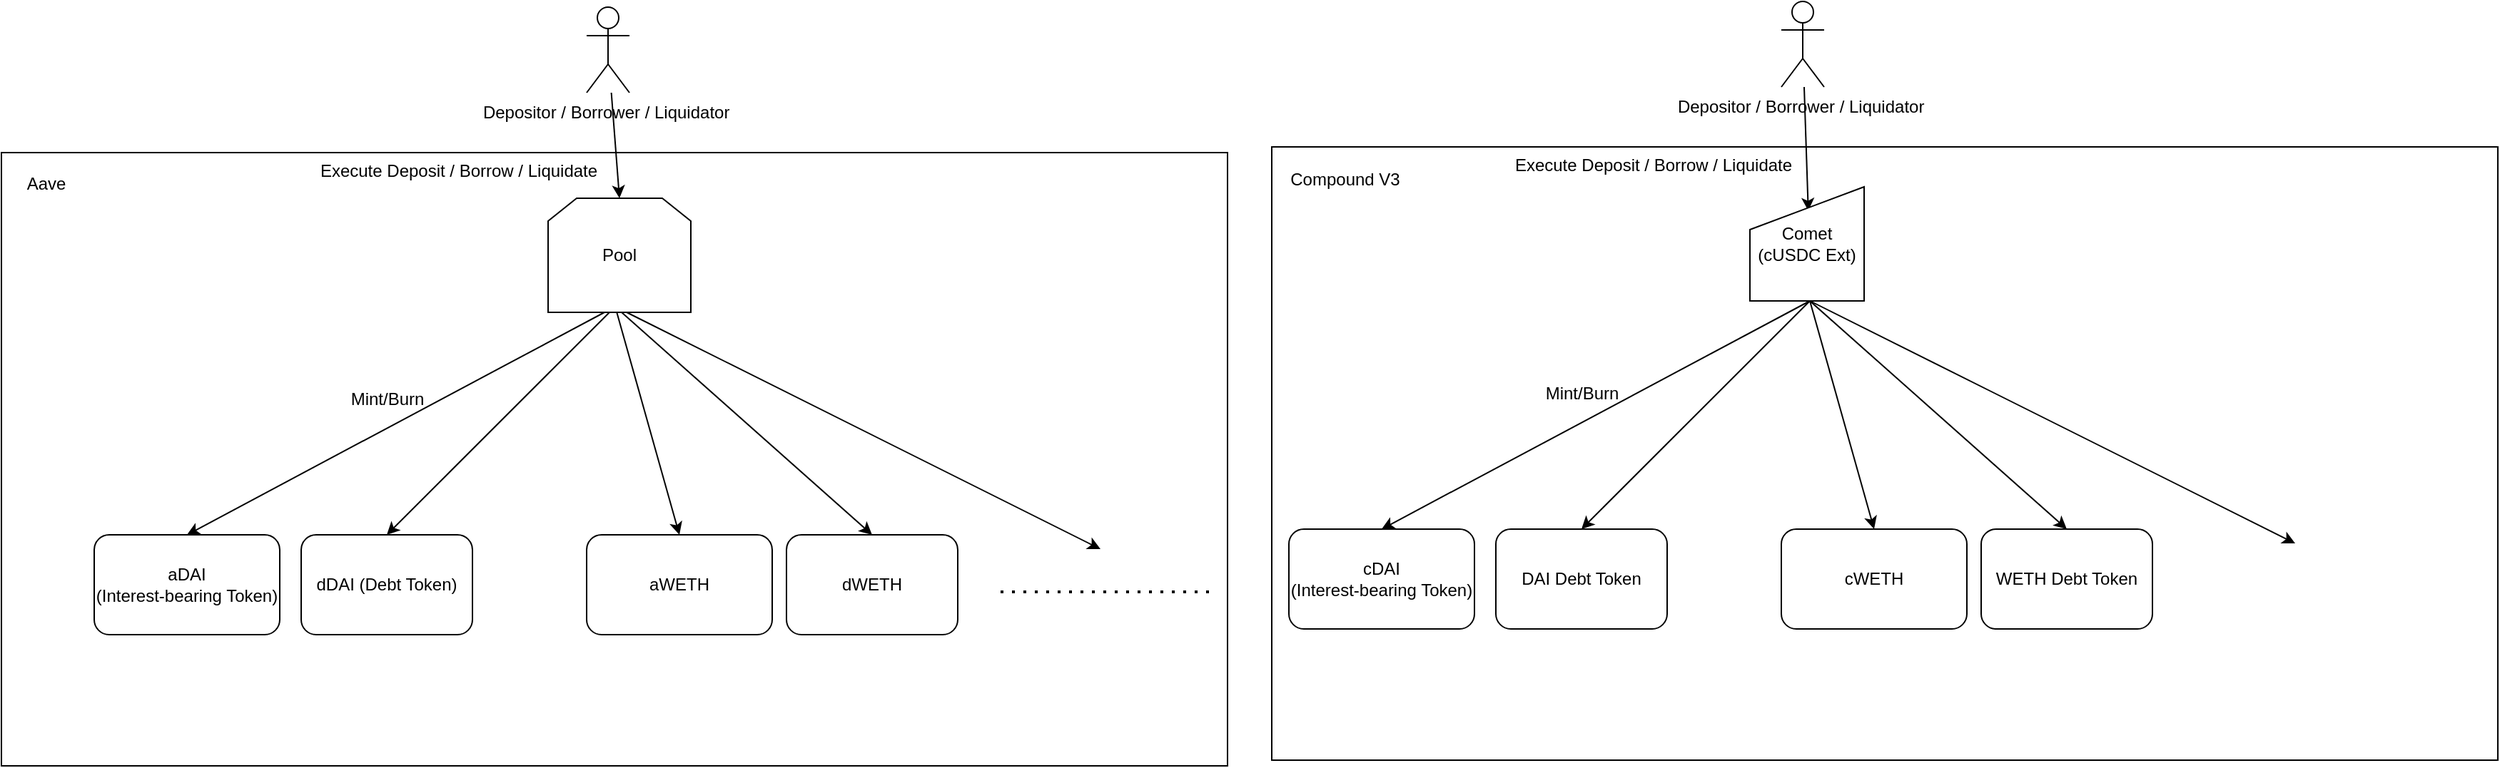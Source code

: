 <mxfile scale="1" border="5">
    <diagram id="HGQegj_iN1D93pv4uDcK" name="aave/compound">
        <mxGraphModel dx="1539" dy="1981" grid="0" gridSize="10" guides="1" tooltips="1" connect="1" arrows="1" fold="1" page="1" pageScale="1" pageWidth="827" pageHeight="1169" math="0" shadow="0">
            <root>
                <mxCell id="0"/>
                <mxCell id="1" parent="0"/>
                <mxCell id="hUUiyXp1XlRsCkL6jOl7-28" value="" style="rounded=0;whiteSpace=wrap;html=1;" parent="1" vertex="1">
                    <mxGeometry x="920" y="78" width="859" height="430" as="geometry"/>
                </mxCell>
                <mxCell id="hUUiyXp1XlRsCkL6jOl7-27" value="" style="rounded=0;whiteSpace=wrap;html=1;" parent="1" vertex="1">
                    <mxGeometry x="30" y="82" width="859" height="430" as="geometry"/>
                </mxCell>
                <mxCell id="9" style="edgeStyle=none;html=1;entryX=0.5;entryY=0;entryDx=0;entryDy=0;exitX=0.5;exitY=1;exitDx=0;exitDy=0;" parent="1" target="6" edge="1">
                    <mxGeometry relative="1" as="geometry">
                        <mxPoint x="250" y="320" as="targetPoint"/>
                        <mxPoint x="460.0" y="190" as="sourcePoint"/>
                    </mxGeometry>
                </mxCell>
                <mxCell id="RZ9ShnjNBvvXDEhur2GW-13" style="edgeStyle=none;html=1;entryX=0.5;entryY=0;entryDx=0;entryDy=0;" parent="1" target="RZ9ShnjNBvvXDEhur2GW-12" edge="1">
                    <mxGeometry relative="1" as="geometry">
                        <mxPoint x="460" y="190" as="sourcePoint"/>
                    </mxGeometry>
                </mxCell>
                <mxCell id="RZ9ShnjNBvvXDEhur2GW-14" style="edgeStyle=none;html=1;entryX=0.5;entryY=0;entryDx=0;entryDy=0;exitX=0.5;exitY=1;exitDx=0;exitDy=0;" parent="1" target="RZ9ShnjNBvvXDEhur2GW-11" edge="1">
                    <mxGeometry relative="1" as="geometry">
                        <mxPoint x="460.0" y="190" as="sourcePoint"/>
                    </mxGeometry>
                </mxCell>
                <mxCell id="RZ9ShnjNBvvXDEhur2GW-16" style="edgeStyle=none;html=1;exitX=0.5;exitY=1;exitDx=0;exitDy=0;" parent="1" edge="1">
                    <mxGeometry relative="1" as="geometry">
                        <mxPoint x="800" y="360" as="targetPoint"/>
                        <mxPoint x="460.0" y="190" as="sourcePoint"/>
                    </mxGeometry>
                </mxCell>
                <mxCell id="6" value="aDAI &lt;br&gt;(Interest-bearing Token)" style="rounded=1;whiteSpace=wrap;html=1;" parent="1" vertex="1">
                    <mxGeometry x="95" y="350" width="130" height="70" as="geometry"/>
                </mxCell>
                <mxCell id="7" value="dDAI (Debt Token)" style="rounded=1;whiteSpace=wrap;html=1;" parent="1" vertex="1">
                    <mxGeometry x="240" y="350" width="120" height="70" as="geometry"/>
                </mxCell>
                <mxCell id="11" style="edgeStyle=none;html=1;entryX=0.5;entryY=0;entryDx=0;entryDy=0;exitX=0.5;exitY=1;exitDx=0;exitDy=0;" parent="1" target="7" edge="1">
                    <mxGeometry relative="1" as="geometry">
                        <mxPoint x="170" y="360" as="targetPoint"/>
                        <mxPoint x="460.0" y="190" as="sourcePoint"/>
                    </mxGeometry>
                </mxCell>
                <mxCell id="RZ9ShnjNBvvXDEhur2GW-11" value="dWETH" style="rounded=1;whiteSpace=wrap;html=1;" parent="1" vertex="1">
                    <mxGeometry x="580" y="350" width="120" height="70" as="geometry"/>
                </mxCell>
                <mxCell id="RZ9ShnjNBvvXDEhur2GW-12" value="aWETH" style="rounded=1;whiteSpace=wrap;html=1;" parent="1" vertex="1">
                    <mxGeometry x="440" y="350" width="130" height="70" as="geometry"/>
                </mxCell>
                <mxCell id="RZ9ShnjNBvvXDEhur2GW-17" value="" style="endArrow=none;dashed=1;html=1;dashPattern=1 3;strokeWidth=2;" parent="1" edge="1">
                    <mxGeometry width="50" height="50" relative="1" as="geometry">
                        <mxPoint x="730" y="390" as="sourcePoint"/>
                        <mxPoint x="880" y="390" as="targetPoint"/>
                    </mxGeometry>
                </mxCell>
                <mxCell id="vRZVbyO68PAG42IhnFJH-11" value="Mint/Burn" style="text;html=1;align=center;verticalAlign=middle;resizable=0;points=[];autosize=1;strokeColor=none;fillColor=none;" parent="1" vertex="1">
                    <mxGeometry x="265" y="240" width="70" height="30" as="geometry"/>
                </mxCell>
                <mxCell id="3zcZatXE8w60TISH5Kob-14" value="" style="edgeStyle=none;html=1;entryX=0.5;entryY=0;entryDx=0;entryDy=0;" parent="1" source="3zcZatXE8w60TISH5Kob-11" target="hUUiyXp1XlRsCkL6jOl7-31" edge="1">
                    <mxGeometry relative="1" as="geometry">
                        <mxPoint x="459" y="130" as="targetPoint"/>
                    </mxGeometry>
                </mxCell>
                <mxCell id="3zcZatXE8w60TISH5Kob-11" value="Depositor / Borrower / Liquidator&amp;nbsp;" style="shape=umlActor;verticalLabelPosition=bottom;verticalAlign=top;html=1;outlineConnect=0;" parent="1" vertex="1">
                    <mxGeometry x="440" y="-20" width="30" height="60" as="geometry"/>
                </mxCell>
                <mxCell id="3zcZatXE8w60TISH5Kob-15" value="Execute Deposit / Borrow / Liquidate" style="text;html=1;align=center;verticalAlign=middle;resizable=0;points=[];autosize=1;strokeColor=none;fillColor=none;" parent="1" vertex="1">
                    <mxGeometry x="240" y="80" width="220" height="30" as="geometry"/>
                </mxCell>
                <mxCell id="hUUiyXp1XlRsCkL6jOl7-11" style="edgeStyle=none;html=1;entryX=0.5;entryY=0;entryDx=0;entryDy=0;exitX=0.5;exitY=1;exitDx=0;exitDy=0;" parent="1" target="hUUiyXp1XlRsCkL6jOl7-16" edge="1">
                    <mxGeometry relative="1" as="geometry">
                        <mxPoint x="1087" y="316" as="targetPoint"/>
                        <mxPoint x="1297" y="186" as="sourcePoint"/>
                    </mxGeometry>
                </mxCell>
                <mxCell id="hUUiyXp1XlRsCkL6jOl7-12" style="edgeStyle=none;html=1;entryX=0.5;entryY=0;entryDx=0;entryDy=0;" parent="1" target="hUUiyXp1XlRsCkL6jOl7-20" edge="1">
                    <mxGeometry relative="1" as="geometry">
                        <mxPoint x="1297.0" y="186" as="sourcePoint"/>
                    </mxGeometry>
                </mxCell>
                <mxCell id="hUUiyXp1XlRsCkL6jOl7-13" style="edgeStyle=none;html=1;entryX=0.5;entryY=0;entryDx=0;entryDy=0;exitX=0.5;exitY=1;exitDx=0;exitDy=0;" parent="1" target="hUUiyXp1XlRsCkL6jOl7-19" edge="1">
                    <mxGeometry relative="1" as="geometry">
                        <mxPoint x="1297" y="186" as="sourcePoint"/>
                    </mxGeometry>
                </mxCell>
                <mxCell id="hUUiyXp1XlRsCkL6jOl7-14" style="edgeStyle=none;html=1;exitX=0.5;exitY=1;exitDx=0;exitDy=0;" parent="1" edge="1">
                    <mxGeometry relative="1" as="geometry">
                        <mxPoint x="1637" y="356" as="targetPoint"/>
                        <mxPoint x="1297" y="186" as="sourcePoint"/>
                    </mxGeometry>
                </mxCell>
                <mxCell id="hUUiyXp1XlRsCkL6jOl7-16" value="cDAI &lt;br&gt;(Interest-bearing Token)" style="rounded=1;whiteSpace=wrap;html=1;" parent="1" vertex="1">
                    <mxGeometry x="932" y="346" width="130" height="70" as="geometry"/>
                </mxCell>
                <mxCell id="hUUiyXp1XlRsCkL6jOl7-17" value="DAI Debt Token" style="rounded=1;whiteSpace=wrap;html=1;" parent="1" vertex="1">
                    <mxGeometry x="1077" y="346" width="120" height="70" as="geometry"/>
                </mxCell>
                <mxCell id="hUUiyXp1XlRsCkL6jOl7-18" style="edgeStyle=none;html=1;entryX=0.5;entryY=0;entryDx=0;entryDy=0;exitX=0.5;exitY=1;exitDx=0;exitDy=0;" parent="1" target="hUUiyXp1XlRsCkL6jOl7-17" edge="1">
                    <mxGeometry relative="1" as="geometry">
                        <mxPoint x="1007" y="356" as="targetPoint"/>
                        <mxPoint x="1297" y="186" as="sourcePoint"/>
                    </mxGeometry>
                </mxCell>
                <mxCell id="hUUiyXp1XlRsCkL6jOl7-19" value="WETH Debt Token" style="rounded=1;whiteSpace=wrap;html=1;" parent="1" vertex="1">
                    <mxGeometry x="1417" y="346" width="120" height="70" as="geometry"/>
                </mxCell>
                <mxCell id="hUUiyXp1XlRsCkL6jOl7-20" value="cWETH" style="rounded=1;whiteSpace=wrap;html=1;" parent="1" vertex="1">
                    <mxGeometry x="1277" y="346" width="130" height="70" as="geometry"/>
                </mxCell>
                <mxCell id="hUUiyXp1XlRsCkL6jOl7-21" value="Mint/Burn" style="text;html=1;align=center;verticalAlign=middle;resizable=0;points=[];autosize=1;strokeColor=none;fillColor=none;" parent="1" vertex="1">
                    <mxGeometry x="1102" y="236" width="70" height="30" as="geometry"/>
                </mxCell>
                <mxCell id="hUUiyXp1XlRsCkL6jOl7-23" value="" style="edgeStyle=none;html=1;entryX=0.511;entryY=0.21;entryDx=0;entryDy=0;entryPerimeter=0;" parent="1" source="hUUiyXp1XlRsCkL6jOl7-24" target="hUUiyXp1XlRsCkL6jOl7-35" edge="1">
                    <mxGeometry relative="1" as="geometry">
                        <mxPoint x="1296" y="126" as="targetPoint"/>
                    </mxGeometry>
                </mxCell>
                <mxCell id="hUUiyXp1XlRsCkL6jOl7-24" value="Depositor / Borrower / Liquidator&amp;nbsp;" style="shape=umlActor;verticalLabelPosition=bottom;verticalAlign=top;html=1;outlineConnect=0;" parent="1" vertex="1">
                    <mxGeometry x="1277" y="-24" width="30" height="60" as="geometry"/>
                </mxCell>
                <mxCell id="hUUiyXp1XlRsCkL6jOl7-25" value="Execute Deposit / Borrow / Liquidate" style="text;html=1;align=center;verticalAlign=middle;resizable=0;points=[];autosize=1;strokeColor=none;fillColor=none;" parent="1" vertex="1">
                    <mxGeometry x="1077" y="76" width="220" height="30" as="geometry"/>
                </mxCell>
                <mxCell id="hUUiyXp1XlRsCkL6jOl7-26" value="Aave" style="text;html=1;align=center;verticalAlign=middle;resizable=0;points=[];autosize=1;strokeColor=none;fillColor=none;" parent="1" vertex="1">
                    <mxGeometry x="38" y="91" width="45" height="26" as="geometry"/>
                </mxCell>
                <mxCell id="hUUiyXp1XlRsCkL6jOl7-29" value="Compound V3" style="text;html=1;align=center;verticalAlign=middle;resizable=0;points=[];autosize=1;strokeColor=none;fillColor=none;" parent="1" vertex="1">
                    <mxGeometry x="923" y="88" width="95" height="26" as="geometry"/>
                </mxCell>
                <mxCell id="hUUiyXp1XlRsCkL6jOl7-31" value="Pool" style="shape=loopLimit;whiteSpace=wrap;html=1;" parent="1" vertex="1">
                    <mxGeometry x="413" y="114" width="100" height="80" as="geometry"/>
                </mxCell>
                <mxCell id="hUUiyXp1XlRsCkL6jOl7-35" value="Comet (cUSDC Ext)" style="shape=manualInput;whiteSpace=wrap;html=1;" parent="1" vertex="1">
                    <mxGeometry x="1255" y="106" width="80" height="80" as="geometry"/>
                </mxCell>
            </root>
        </mxGraphModel>
    </diagram>
    <diagram id="HIgVIsyKfz8McZVa9hTo" name="erc4626">
        <mxGraphModel dx="1154" dy="609" grid="1" gridSize="10" guides="1" tooltips="1" connect="1" arrows="1" fold="1" page="1" pageScale="1" pageWidth="827" pageHeight="1169" math="0" shadow="0">
            <root>
                <mxCell id="0"/>
                <mxCell id="1" parent="0"/>
            </root>
        </mxGraphModel>
    </diagram>
    <diagram id="4JiHSe_HXGlTqya4tsxp" name="borrowing-aggregator">
        <mxGraphModel dx="2449" dy="2184" grid="1" gridSize="10" guides="1" tooltips="1" connect="1" arrows="1" fold="1" page="1" pageScale="1" pageWidth="827" pageHeight="1169" math="0" shadow="0">
            <root>
                <mxCell id="0"/>
                <mxCell id="1" parent="0"/>
                <mxCell id="WHNlwzRMfL49cXGA43YR-15" value="" style="rounded=0;whiteSpace=wrap;html=1;" vertex="1" parent="1">
                    <mxGeometry x="55" y="240" width="1045" height="690" as="geometry"/>
                </mxCell>
                <mxCell id="WHNlwzRMfL49cXGA43YR-23" value="" style="rounded=0;whiteSpace=wrap;html=1;" vertex="1" parent="1">
                    <mxGeometry x="540" y="600" width="390" height="310" as="geometry"/>
                </mxCell>
                <mxCell id="WHNlwzRMfL49cXGA43YR-24" value="Aave V3" style="text;html=1;align=center;verticalAlign=middle;resizable=0;points=[];autosize=1;strokeColor=none;fillColor=none;" vertex="1" parent="1">
                    <mxGeometry x="555" y="615" width="70" height="30" as="geometry"/>
                </mxCell>
                <mxCell id="WHNlwzRMfL49cXGA43YR-21" value="" style="rounded=0;whiteSpace=wrap;html=1;" vertex="1" parent="1">
                    <mxGeometry x="130" y="600" width="390" height="310" as="geometry"/>
                </mxCell>
                <mxCell id="WHNlwzRMfL49cXGA43YR-2" style="edgeStyle=none;html=1;entryX=0.5;entryY=0;entryDx=0;entryDy=0;" edge="1" parent="1" source="97NghZ7lzHSOVYeGn4HH-1" target="97NghZ7lzHSOVYeGn4HH-3">
                    <mxGeometry relative="1" as="geometry"/>
                </mxCell>
                <mxCell id="97NghZ7lzHSOVYeGn4HH-1" value="AaveV3 wrapper" style="rounded=0;whiteSpace=wrap;html=1;" vertex="1" parent="1">
                    <mxGeometry x="643" y="490" width="120" height="60" as="geometry"/>
                </mxCell>
                <mxCell id="WHNlwzRMfL49cXGA43YR-5" style="edgeStyle=none;html=1;entryX=0.5;entryY=0;entryDx=0;entryDy=0;" edge="1" parent="1" source="97NghZ7lzHSOVYeGn4HH-2" target="97NghZ7lzHSOVYeGn4HH-4">
                    <mxGeometry relative="1" as="geometry"/>
                </mxCell>
                <mxCell id="97NghZ7lzHSOVYeGn4HH-2" value="CompoundV3 wrapper" style="rounded=0;whiteSpace=wrap;html=1;" vertex="1" parent="1">
                    <mxGeometry x="260" y="490" width="120" height="60" as="geometry"/>
                </mxCell>
                <mxCell id="WHNlwzRMfL49cXGA43YR-3" style="edgeStyle=none;html=1;entryX=0.5;entryY=0;entryDx=0;entryDy=0;" edge="1" parent="1" source="97NghZ7lzHSOVYeGn4HH-3" target="ppjegL5tvGdDO8LhmPoS-1">
                    <mxGeometry relative="1" as="geometry"/>
                </mxCell>
                <mxCell id="WHNlwzRMfL49cXGA43YR-4" style="edgeStyle=none;html=1;entryX=0.5;entryY=0;entryDx=0;entryDy=0;" edge="1" parent="1" source="97NghZ7lzHSOVYeGn4HH-3" target="ppjegL5tvGdDO8LhmPoS-2">
                    <mxGeometry relative="1" as="geometry"/>
                </mxCell>
                <mxCell id="97NghZ7lzHSOVYeGn4HH-3" value="AaveV3 Entry point contract" style="rounded=0;whiteSpace=wrap;html=1;" vertex="1" parent="1">
                    <mxGeometry x="643" y="650" width="120" height="60" as="geometry"/>
                </mxCell>
                <mxCell id="WHNlwzRMfL49cXGA43YR-8" style="edgeStyle=none;html=1;entryX=0.5;entryY=0;entryDx=0;entryDy=0;" edge="1" parent="1" source="97NghZ7lzHSOVYeGn4HH-4" target="WHNlwzRMfL49cXGA43YR-6">
                    <mxGeometry relative="1" as="geometry"/>
                </mxCell>
                <mxCell id="WHNlwzRMfL49cXGA43YR-9" style="edgeStyle=none;html=1;entryX=0.5;entryY=0;entryDx=0;entryDy=0;" edge="1" parent="1" source="97NghZ7lzHSOVYeGn4HH-4" target="WHNlwzRMfL49cXGA43YR-7">
                    <mxGeometry relative="1" as="geometry"/>
                </mxCell>
                <mxCell id="97NghZ7lzHSOVYeGn4HH-4" value="CompoundV3 &lt;br&gt;Entry point&lt;br&gt;contfact" style="rounded=0;whiteSpace=wrap;html=1;" vertex="1" parent="1">
                    <mxGeometry x="260" y="650" width="120" height="60" as="geometry"/>
                </mxCell>
                <mxCell id="ppjegL5tvGdDO8LhmPoS-1" value="aDAI &lt;br&gt;(Interest-bearing Token)" style="rounded=1;whiteSpace=wrap;html=1;" vertex="1" parent="1">
                    <mxGeometry x="550" y="830" width="130" height="70" as="geometry"/>
                </mxCell>
                <mxCell id="ppjegL5tvGdDO8LhmPoS-2" value="dDAI (Debt Token)" style="rounded=1;whiteSpace=wrap;html=1;" vertex="1" parent="1">
                    <mxGeometry x="700" y="830" width="120" height="70" as="geometry"/>
                </mxCell>
                <mxCell id="WHNlwzRMfL49cXGA43YR-1" value="" style="endArrow=none;dashed=1;html=1;dashPattern=1 3;strokeWidth=2;" edge="1" parent="1">
                    <mxGeometry width="50" height="50" relative="1" as="geometry">
                        <mxPoint x="840" y="860" as="sourcePoint"/>
                        <mxPoint x="900" y="860" as="targetPoint"/>
                    </mxGeometry>
                </mxCell>
                <mxCell id="WHNlwzRMfL49cXGA43YR-6" value="Compund V3 cDAI &lt;br&gt;(Interest-bearing Token)" style="rounded=1;whiteSpace=wrap;html=1;" vertex="1" parent="1">
                    <mxGeometry x="170" y="830" width="130" height="70" as="geometry"/>
                </mxCell>
                <mxCell id="WHNlwzRMfL49cXGA43YR-7" value="Compund V3 DebtDAI (Debt Token)" style="rounded=1;whiteSpace=wrap;html=1;" vertex="1" parent="1">
                    <mxGeometry x="320" y="830" width="120" height="70" as="geometry"/>
                </mxCell>
                <mxCell id="WHNlwzRMfL49cXGA43YR-11" value="Routing" style="edgeStyle=none;html=1;entryX=0.5;entryY=0;entryDx=0;entryDy=0;" edge="1" parent="1" source="WHNlwzRMfL49cXGA43YR-10" target="97NghZ7lzHSOVYeGn4HH-2">
                    <mxGeometry relative="1" as="geometry"/>
                </mxCell>
                <mxCell id="WHNlwzRMfL49cXGA43YR-12" style="edgeStyle=none;html=1;entryX=0.5;entryY=0;entryDx=0;entryDy=0;" edge="1" parent="1" source="WHNlwzRMfL49cXGA43YR-10" target="97NghZ7lzHSOVYeGn4HH-1">
                    <mxGeometry relative="1" as="geometry"/>
                </mxCell>
                <mxCell id="WHNlwzRMfL49cXGA43YR-10" value="Borrow Aggregator&lt;br&gt;(Router)" style="rounded=0;whiteSpace=wrap;html=1;" vertex="1" parent="1">
                    <mxGeometry x="450" y="310" width="120" height="60" as="geometry"/>
                </mxCell>
                <mxCell id="WHNlwzRMfL49cXGA43YR-13" value="" style="rounded=0;whiteSpace=wrap;html=1;" vertex="1" parent="1">
                    <mxGeometry x="60" y="-20" width="520" height="230" as="geometry"/>
                </mxCell>
                <mxCell id="WHNlwzRMfL49cXGA43YR-14" value="Nextjs or something like that" style="text;html=1;align=center;verticalAlign=middle;resizable=0;points=[];autosize=1;strokeColor=none;fillColor=none;" vertex="1" parent="1">
                    <mxGeometry x="55" y="180" width="170" height="30" as="geometry"/>
                </mxCell>
                <mxCell id="WHNlwzRMfL49cXGA43YR-16" value="Ethereum&amp;nbsp;" style="text;html=1;align=center;verticalAlign=middle;resizable=0;points=[];autosize=1;strokeColor=none;fillColor=none;" vertex="1" parent="1">
                    <mxGeometry x="55" y="900" width="80" height="30" as="geometry"/>
                </mxCell>
                <mxCell id="WHNlwzRMfL49cXGA43YR-41" style="edgeStyle=none;html=1;entryX=0.5;entryY=0;entryDx=0;entryDy=0;fontSize=14;" edge="1" parent="1" source="WHNlwzRMfL49cXGA43YR-17" target="WHNlwzRMfL49cXGA43YR-32">
                    <mxGeometry relative="1" as="geometry"/>
                </mxCell>
                <mxCell id="WHNlwzRMfL49cXGA43YR-17" value="Actor" style="shape=umlActor;verticalLabelPosition=bottom;verticalAlign=top;html=1;outlineConnect=0;" vertex="1" parent="1">
                    <mxGeometry x="270" y="-130" width="30" height="60" as="geometry"/>
                </mxCell>
                <mxCell id="WHNlwzRMfL49cXGA43YR-20" value="Front end&lt;br&gt;(Lend/Borrow page)" style="rounded=0;whiteSpace=wrap;html=1;" vertex="1" parent="1">
                    <mxGeometry x="330" y="20" width="140" height="70" as="geometry"/>
                </mxCell>
                <mxCell id="WHNlwzRMfL49cXGA43YR-22" value="Compund V3" style="text;html=1;align=center;verticalAlign=middle;resizable=0;points=[];autosize=1;strokeColor=none;fillColor=none;" vertex="1" parent="1">
                    <mxGeometry x="135" y="615" width="90" height="30" as="geometry"/>
                </mxCell>
                <mxCell id="WHNlwzRMfL49cXGA43YR-26" value="" style="endArrow=none;dashed=1;html=1;dashPattern=1 3;strokeWidth=2;" edge="1" parent="1">
                    <mxGeometry width="50" height="50" relative="1" as="geometry">
                        <mxPoint x="450.5" y="864.5" as="sourcePoint"/>
                        <mxPoint x="510.5" y="864.5" as="targetPoint"/>
                    </mxGeometry>
                </mxCell>
                <mxCell id="WHNlwzRMfL49cXGA43YR-27" value="" style="endArrow=classic;html=1;exitX=0.5;exitY=0.5;exitDx=0;exitDy=0;exitPerimeter=0;entryX=0.5;entryY=0;entryDx=0;entryDy=0;" edge="1" parent="1" source="WHNlwzRMfL49cXGA43YR-17" target="WHNlwzRMfL49cXGA43YR-20">
                    <mxGeometry width="50" height="50" relative="1" as="geometry">
                        <mxPoint x="580" y="90" as="sourcePoint"/>
                        <mxPoint x="630" y="40" as="targetPoint"/>
                    </mxGeometry>
                </mxCell>
                <mxCell id="WHNlwzRMfL49cXGA43YR-29" value="Deposit / Borrow tokens&amp;nbsp;" style="endArrow=classic;html=1;exitX=0.5;exitY=1;exitDx=0;exitDy=0;entryX=0.75;entryY=0;entryDx=0;entryDy=0;" edge="1" parent="1" source="WHNlwzRMfL49cXGA43YR-20" target="WHNlwzRMfL49cXGA43YR-10">
                    <mxGeometry width="50" height="50" relative="1" as="geometry">
                        <mxPoint x="580" y="150" as="sourcePoint"/>
                        <mxPoint x="630" y="100" as="targetPoint"/>
                    </mxGeometry>
                </mxCell>
                <mxCell id="WHNlwzRMfL49cXGA43YR-31" value="" style="endArrow=classic;html=1;entryX=0.25;entryY=0;entryDx=0;entryDy=0;exitX=0.5;exitY=1;exitDx=0;exitDy=0;" edge="1" parent="1" source="WHNlwzRMfL49cXGA43YR-32" target="WHNlwzRMfL49cXGA43YR-21">
                    <mxGeometry width="50" height="50" relative="1" as="geometry">
                        <mxPoint x="250" y="50" as="sourcePoint"/>
                        <mxPoint x="630" y="230" as="targetPoint"/>
                    </mxGeometry>
                </mxCell>
                <mxCell id="WHNlwzRMfL49cXGA43YR-38" value="read APRs from a contract" style="edgeLabel;html=1;align=center;verticalAlign=middle;resizable=0;points=[];fontSize=14;" vertex="1" connectable="0" parent="WHNlwzRMfL49cXGA43YR-31">
                    <mxGeometry x="-0.707" y="1" relative="1" as="geometry">
                        <mxPoint y="1" as="offset"/>
                    </mxGeometry>
                </mxCell>
                <mxCell id="WHNlwzRMfL49cXGA43YR-33" style="edgeStyle=none;html=1;exitX=0.5;exitY=1;exitDx=0;exitDy=0;" edge="1" parent="1" source="WHNlwzRMfL49cXGA43YR-32" target="WHNlwzRMfL49cXGA43YR-23">
                    <mxGeometry relative="1" as="geometry"/>
                </mxCell>
                <mxCell id="WHNlwzRMfL49cXGA43YR-47" value="read APRs via API" style="edgeStyle=none;html=1;fontSize=14;exitX=0.5;exitY=1;exitDx=0;exitDy=0;entryX=1;entryY=0.5;entryDx=0;entryDy=0;" edge="1" parent="1" source="WHNlwzRMfL49cXGA43YR-32" target="WHNlwzRMfL49cXGA43YR-46">
                    <mxGeometry relative="1" as="geometry"/>
                </mxCell>
                <mxCell id="WHNlwzRMfL49cXGA43YR-32" value="Front end&lt;br&gt;(show each protoco's supply/borrow APYl)" style="rounded=0;whiteSpace=wrap;html=1;" vertex="1" parent="1">
                    <mxGeometry x="165" y="20" width="140" height="70" as="geometry"/>
                </mxCell>
                <mxCell id="WHNlwzRMfL49cXGA43YR-37" value="How can i fetch APR?&lt;br&gt;1) off-chain API (Compund has suhc an API but Aave doesn't, i guess)&lt;br&gt;2) fetch APR via contracts. Compund and Aave provides contracts that can be used to calculate APR. but these are implemented in their own way.&lt;br&gt;3) it is best if we can create a few readonly methods on Borrow Aggregator contract." style="shape=callout;whiteSpace=wrap;html=1;perimeter=calloutPerimeter;fontSize=14;position2=0.94;align=left;" vertex="1" parent="1">
                    <mxGeometry x="-90" y="290" width="310" height="200" as="geometry"/>
                </mxCell>
                <mxCell id="WHNlwzRMfL49cXGA43YR-43" value="Wrappers comply with our standard API for borrow." style="shape=callout;whiteSpace=wrap;html=1;perimeter=calloutPerimeter;fontSize=14;position2=0.22;" vertex="1" parent="1">
                    <mxGeometry x="730" y="420" width="180" height="90" as="geometry"/>
                </mxCell>
                <mxCell id="WHNlwzRMfL49cXGA43YR-44" style="edgeStyle=none;html=1;exitX=0.5;exitY=1;exitDx=0;exitDy=0;entryX=0.25;entryY=0;entryDx=0;entryDy=0;" edge="1" parent="1" source="WHNlwzRMfL49cXGA43YR-32" target="WHNlwzRMfL49cXGA43YR-10">
                    <mxGeometry relative="1" as="geometry">
                        <mxPoint x="245" y="100" as="sourcePoint"/>
                        <mxPoint x="510" y="310" as="targetPoint"/>
                    </mxGeometry>
                </mxCell>
                <mxCell id="WHNlwzRMfL49cXGA43YR-46" value="Compound V3&lt;br&gt;Off-chain&lt;br&gt;API service" style="rounded=0;whiteSpace=wrap;html=1;fontSize=14;" vertex="1" parent="1">
                    <mxGeometry x="-130" y="130" width="130" height="80" as="geometry"/>
                </mxCell>
                <mxCell id="WHNlwzRMfL49cXGA43YR-48" value="Proposed Designs&lt;br&gt;1) This call can be `degatecall`&amp;nbsp; if all of those wrappers are stateless contract unless i am not wrong.&lt;br&gt;2) This call can be normal message call by `call`" style="shape=callout;whiteSpace=wrap;html=1;perimeter=calloutPerimeter;fontSize=14;position2=0;align=left;" vertex="1" parent="1">
                    <mxGeometry x="600" y="250" width="280" height="150" as="geometry"/>
                </mxCell>
            </root>
        </mxGraphModel>
    </diagram>
</mxfile>